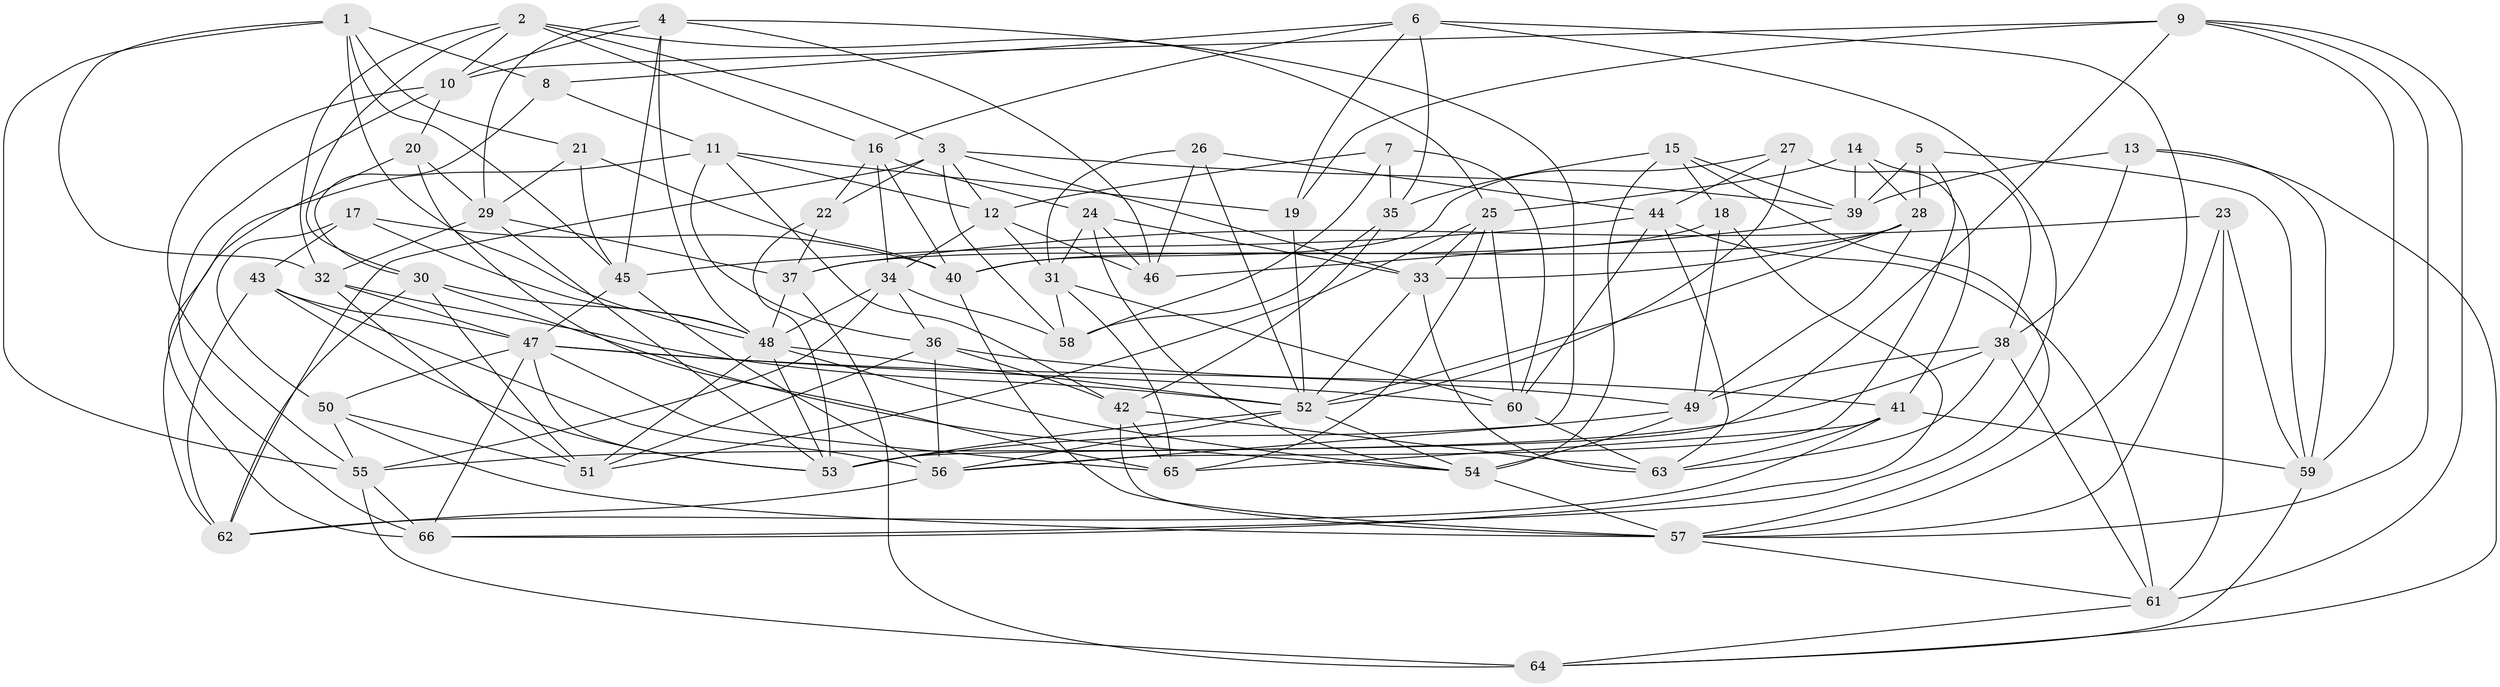 // original degree distribution, {4: 1.0}
// Generated by graph-tools (version 1.1) at 2025/27/03/09/25 03:27:00]
// undirected, 66 vertices, 190 edges
graph export_dot {
graph [start="1"]
  node [color=gray90,style=filled];
  1;
  2;
  3;
  4;
  5;
  6;
  7;
  8;
  9;
  10;
  11;
  12;
  13;
  14;
  15;
  16;
  17;
  18;
  19;
  20;
  21;
  22;
  23;
  24;
  25;
  26;
  27;
  28;
  29;
  30;
  31;
  32;
  33;
  34;
  35;
  36;
  37;
  38;
  39;
  40;
  41;
  42;
  43;
  44;
  45;
  46;
  47;
  48;
  49;
  50;
  51;
  52;
  53;
  54;
  55;
  56;
  57;
  58;
  59;
  60;
  61;
  62;
  63;
  64;
  65;
  66;
  1 -- 8 [weight=1.0];
  1 -- 21 [weight=1.0];
  1 -- 32 [weight=1.0];
  1 -- 45 [weight=1.0];
  1 -- 48 [weight=1.0];
  1 -- 55 [weight=1.0];
  2 -- 3 [weight=1.0];
  2 -- 10 [weight=1.0];
  2 -- 16 [weight=1.0];
  2 -- 25 [weight=1.0];
  2 -- 30 [weight=1.0];
  2 -- 32 [weight=1.0];
  3 -- 12 [weight=1.0];
  3 -- 22 [weight=1.0];
  3 -- 33 [weight=1.0];
  3 -- 39 [weight=1.0];
  3 -- 58 [weight=2.0];
  3 -- 62 [weight=1.0];
  4 -- 10 [weight=1.0];
  4 -- 29 [weight=1.0];
  4 -- 45 [weight=1.0];
  4 -- 46 [weight=1.0];
  4 -- 48 [weight=1.0];
  4 -- 56 [weight=1.0];
  5 -- 28 [weight=1.0];
  5 -- 39 [weight=1.0];
  5 -- 56 [weight=1.0];
  5 -- 59 [weight=1.0];
  6 -- 8 [weight=1.0];
  6 -- 16 [weight=1.0];
  6 -- 19 [weight=1.0];
  6 -- 35 [weight=1.0];
  6 -- 57 [weight=1.0];
  6 -- 66 [weight=1.0];
  7 -- 12 [weight=1.0];
  7 -- 35 [weight=1.0];
  7 -- 58 [weight=1.0];
  7 -- 60 [weight=1.0];
  8 -- 11 [weight=1.0];
  8 -- 30 [weight=1.0];
  9 -- 10 [weight=1.0];
  9 -- 19 [weight=1.0];
  9 -- 53 [weight=1.0];
  9 -- 57 [weight=1.0];
  9 -- 59 [weight=1.0];
  9 -- 61 [weight=1.0];
  10 -- 20 [weight=1.0];
  10 -- 55 [weight=1.0];
  10 -- 66 [weight=1.0];
  11 -- 12 [weight=1.0];
  11 -- 19 [weight=1.0];
  11 -- 36 [weight=1.0];
  11 -- 42 [weight=1.0];
  11 -- 66 [weight=1.0];
  12 -- 31 [weight=1.0];
  12 -- 34 [weight=1.0];
  12 -- 46 [weight=1.0];
  13 -- 38 [weight=1.0];
  13 -- 39 [weight=1.0];
  13 -- 59 [weight=1.0];
  13 -- 64 [weight=1.0];
  14 -- 25 [weight=1.0];
  14 -- 28 [weight=1.0];
  14 -- 38 [weight=1.0];
  14 -- 39 [weight=1.0];
  15 -- 18 [weight=1.0];
  15 -- 35 [weight=2.0];
  15 -- 39 [weight=1.0];
  15 -- 54 [weight=1.0];
  15 -- 57 [weight=1.0];
  16 -- 22 [weight=1.0];
  16 -- 24 [weight=1.0];
  16 -- 34 [weight=1.0];
  16 -- 40 [weight=1.0];
  17 -- 40 [weight=1.0];
  17 -- 43 [weight=1.0];
  17 -- 48 [weight=1.0];
  17 -- 50 [weight=1.0];
  18 -- 37 [weight=1.0];
  18 -- 49 [weight=1.0];
  18 -- 66 [weight=1.0];
  19 -- 52 [weight=1.0];
  20 -- 29 [weight=1.0];
  20 -- 62 [weight=1.0];
  20 -- 65 [weight=1.0];
  21 -- 29 [weight=1.0];
  21 -- 40 [weight=1.0];
  21 -- 45 [weight=1.0];
  22 -- 37 [weight=1.0];
  22 -- 53 [weight=1.0];
  23 -- 37 [weight=1.0];
  23 -- 57 [weight=1.0];
  23 -- 59 [weight=1.0];
  23 -- 61 [weight=1.0];
  24 -- 31 [weight=1.0];
  24 -- 33 [weight=1.0];
  24 -- 46 [weight=2.0];
  24 -- 54 [weight=1.0];
  25 -- 33 [weight=1.0];
  25 -- 51 [weight=1.0];
  25 -- 60 [weight=1.0];
  25 -- 65 [weight=1.0];
  26 -- 31 [weight=1.0];
  26 -- 44 [weight=1.0];
  26 -- 46 [weight=1.0];
  26 -- 52 [weight=1.0];
  27 -- 40 [weight=1.0];
  27 -- 41 [weight=1.0];
  27 -- 44 [weight=1.0];
  27 -- 52 [weight=1.0];
  28 -- 33 [weight=1.0];
  28 -- 40 [weight=1.0];
  28 -- 49 [weight=1.0];
  28 -- 52 [weight=1.0];
  29 -- 32 [weight=1.0];
  29 -- 37 [weight=1.0];
  29 -- 53 [weight=1.0];
  30 -- 48 [weight=1.0];
  30 -- 51 [weight=1.0];
  30 -- 54 [weight=1.0];
  30 -- 62 [weight=1.0];
  31 -- 58 [weight=1.0];
  31 -- 60 [weight=1.0];
  31 -- 65 [weight=1.0];
  32 -- 47 [weight=1.0];
  32 -- 51 [weight=1.0];
  32 -- 52 [weight=1.0];
  33 -- 52 [weight=1.0];
  33 -- 63 [weight=1.0];
  34 -- 36 [weight=1.0];
  34 -- 48 [weight=1.0];
  34 -- 55 [weight=1.0];
  34 -- 58 [weight=1.0];
  35 -- 42 [weight=1.0];
  35 -- 58 [weight=1.0];
  36 -- 41 [weight=1.0];
  36 -- 42 [weight=1.0];
  36 -- 51 [weight=1.0];
  36 -- 56 [weight=1.0];
  37 -- 48 [weight=1.0];
  37 -- 64 [weight=1.0];
  38 -- 49 [weight=1.0];
  38 -- 55 [weight=1.0];
  38 -- 61 [weight=1.0];
  38 -- 63 [weight=1.0];
  39 -- 46 [weight=1.0];
  40 -- 57 [weight=1.0];
  41 -- 59 [weight=1.0];
  41 -- 62 [weight=1.0];
  41 -- 63 [weight=1.0];
  41 -- 65 [weight=1.0];
  42 -- 57 [weight=1.0];
  42 -- 63 [weight=1.0];
  42 -- 65 [weight=1.0];
  43 -- 47 [weight=1.0];
  43 -- 53 [weight=1.0];
  43 -- 56 [weight=2.0];
  43 -- 62 [weight=1.0];
  44 -- 45 [weight=1.0];
  44 -- 60 [weight=1.0];
  44 -- 61 [weight=1.0];
  44 -- 63 [weight=1.0];
  45 -- 47 [weight=1.0];
  45 -- 56 [weight=1.0];
  47 -- 49 [weight=1.0];
  47 -- 50 [weight=2.0];
  47 -- 53 [weight=1.0];
  47 -- 60 [weight=1.0];
  47 -- 65 [weight=1.0];
  47 -- 66 [weight=1.0];
  48 -- 51 [weight=1.0];
  48 -- 52 [weight=1.0];
  48 -- 53 [weight=1.0];
  48 -- 54 [weight=1.0];
  49 -- 53 [weight=1.0];
  49 -- 54 [weight=1.0];
  50 -- 51 [weight=1.0];
  50 -- 55 [weight=1.0];
  50 -- 57 [weight=1.0];
  52 -- 53 [weight=1.0];
  52 -- 54 [weight=1.0];
  52 -- 56 [weight=1.0];
  54 -- 57 [weight=2.0];
  55 -- 64 [weight=2.0];
  55 -- 66 [weight=1.0];
  56 -- 62 [weight=1.0];
  57 -- 61 [weight=1.0];
  59 -- 64 [weight=1.0];
  60 -- 63 [weight=1.0];
  61 -- 64 [weight=1.0];
}
